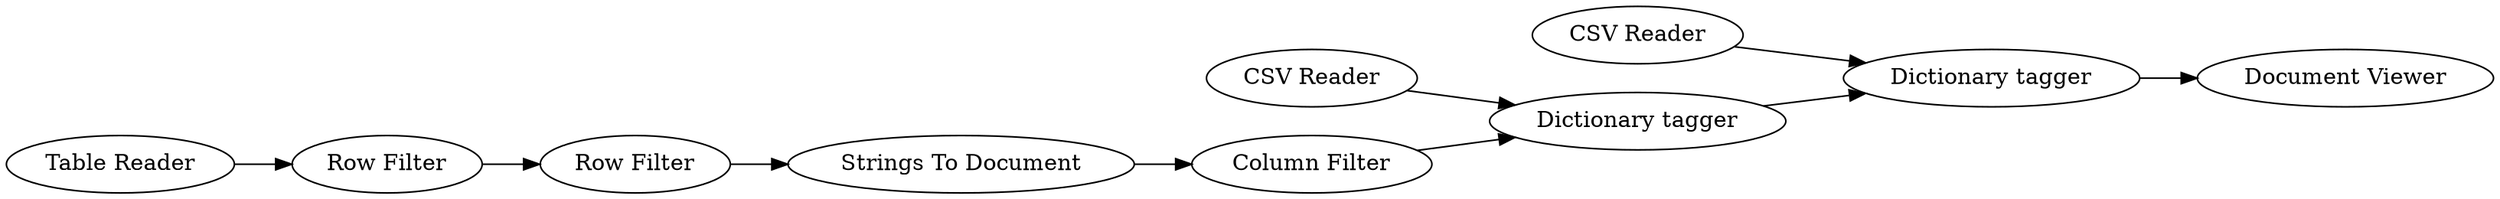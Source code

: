 digraph {
	128 [label="Column Filter"]
	159 [label="Document Viewer"]
	170 [label="Dictionary tagger"]
	172 [label="Dictionary tagger"]
	173 [label="Strings To Document"]
	20 [label="Row Filter"]
	160 [label="Row Filter"]
	175 [label="Table Reader"]
	176 [label="CSV Reader"]
	177 [label="CSV Reader"]
	20 -> 160
	128 -> 170
	170 -> 172
	172 -> 159
	173 -> 128
	160 -> 173
	175 -> 20
	176 -> 170
	177 -> 172
	rankdir=LR
}
